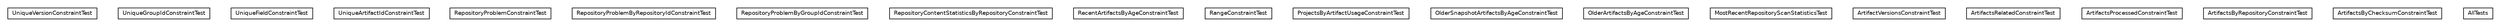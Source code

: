 #!/usr/local/bin/dot
#
# Class diagram 
# Generated by UmlGraph version 4.6 (http://www.spinellis.gr/sw/umlgraph)
#

digraph G {
	edge [fontname="Helvetica",fontsize=10,labelfontname="Helvetica",labelfontsize=10];
	node [fontname="Helvetica",fontsize=10,shape=plaintext];
	// org.apache.maven.archiva.database.constraints.UniqueVersionConstraintTest
	c4245 [label=<<table border="0" cellborder="1" cellspacing="0" cellpadding="2" port="p" href="./UniqueVersionConstraintTest.html">
		<tr><td><table border="0" cellspacing="0" cellpadding="1">
			<tr><td> UniqueVersionConstraintTest </td></tr>
		</table></td></tr>
		</table>>, fontname="Helvetica", fontcolor="black", fontsize=9.0];
	// org.apache.maven.archiva.database.constraints.UniqueGroupIdConstraintTest
	c4246 [label=<<table border="0" cellborder="1" cellspacing="0" cellpadding="2" port="p" href="./UniqueGroupIdConstraintTest.html">
		<tr><td><table border="0" cellspacing="0" cellpadding="1">
			<tr><td> UniqueGroupIdConstraintTest </td></tr>
		</table></td></tr>
		</table>>, fontname="Helvetica", fontcolor="black", fontsize=9.0];
	// org.apache.maven.archiva.database.constraints.UniqueFieldConstraintTest
	c4247 [label=<<table border="0" cellborder="1" cellspacing="0" cellpadding="2" port="p" href="./UniqueFieldConstraintTest.html">
		<tr><td><table border="0" cellspacing="0" cellpadding="1">
			<tr><td> UniqueFieldConstraintTest </td></tr>
		</table></td></tr>
		</table>>, fontname="Helvetica", fontcolor="black", fontsize=9.0];
	// org.apache.maven.archiva.database.constraints.UniqueArtifactIdConstraintTest
	c4248 [label=<<table border="0" cellborder="1" cellspacing="0" cellpadding="2" port="p" href="./UniqueArtifactIdConstraintTest.html">
		<tr><td><table border="0" cellspacing="0" cellpadding="1">
			<tr><td> UniqueArtifactIdConstraintTest </td></tr>
		</table></td></tr>
		</table>>, fontname="Helvetica", fontcolor="black", fontsize=9.0];
	// org.apache.maven.archiva.database.constraints.RepositoryProblemConstraintTest
	c4249 [label=<<table border="0" cellborder="1" cellspacing="0" cellpadding="2" port="p" href="./RepositoryProblemConstraintTest.html">
		<tr><td><table border="0" cellspacing="0" cellpadding="1">
			<tr><td> RepositoryProblemConstraintTest </td></tr>
		</table></td></tr>
		</table>>, fontname="Helvetica", fontcolor="black", fontsize=9.0];
	// org.apache.maven.archiva.database.constraints.RepositoryProblemByRepositoryIdConstraintTest
	c4250 [label=<<table border="0" cellborder="1" cellspacing="0" cellpadding="2" port="p" href="./RepositoryProblemByRepositoryIdConstraintTest.html">
		<tr><td><table border="0" cellspacing="0" cellpadding="1">
			<tr><td> RepositoryProblemByRepositoryIdConstraintTest </td></tr>
		</table></td></tr>
		</table>>, fontname="Helvetica", fontcolor="black", fontsize=9.0];
	// org.apache.maven.archiva.database.constraints.RepositoryProblemByGroupIdConstraintTest
	c4251 [label=<<table border="0" cellborder="1" cellspacing="0" cellpadding="2" port="p" href="./RepositoryProblemByGroupIdConstraintTest.html">
		<tr><td><table border="0" cellspacing="0" cellpadding="1">
			<tr><td> RepositoryProblemByGroupIdConstraintTest </td></tr>
		</table></td></tr>
		</table>>, fontname="Helvetica", fontcolor="black", fontsize=9.0];
	// org.apache.maven.archiva.database.constraints.RepositoryContentStatisticsByRepositoryConstraintTest
	c4252 [label=<<table border="0" cellborder="1" cellspacing="0" cellpadding="2" port="p" href="./RepositoryContentStatisticsByRepositoryConstraintTest.html">
		<tr><td><table border="0" cellspacing="0" cellpadding="1">
			<tr><td> RepositoryContentStatisticsByRepositoryConstraintTest </td></tr>
		</table></td></tr>
		</table>>, fontname="Helvetica", fontcolor="black", fontsize=9.0];
	// org.apache.maven.archiva.database.constraints.RecentArtifactsByAgeConstraintTest
	c4253 [label=<<table border="0" cellborder="1" cellspacing="0" cellpadding="2" port="p" href="./RecentArtifactsByAgeConstraintTest.html">
		<tr><td><table border="0" cellspacing="0" cellpadding="1">
			<tr><td> RecentArtifactsByAgeConstraintTest </td></tr>
		</table></td></tr>
		</table>>, fontname="Helvetica", fontcolor="black", fontsize=9.0];
	// org.apache.maven.archiva.database.constraints.RangeConstraintTest
	c4254 [label=<<table border="0" cellborder="1" cellspacing="0" cellpadding="2" port="p" href="./RangeConstraintTest.html">
		<tr><td><table border="0" cellspacing="0" cellpadding="1">
			<tr><td> RangeConstraintTest </td></tr>
		</table></td></tr>
		</table>>, fontname="Helvetica", fontcolor="black", fontsize=9.0];
	// org.apache.maven.archiva.database.constraints.ProjectsByArtifactUsageConstraintTest
	c4255 [label=<<table border="0" cellborder="1" cellspacing="0" cellpadding="2" port="p" href="./ProjectsByArtifactUsageConstraintTest.html">
		<tr><td><table border="0" cellspacing="0" cellpadding="1">
			<tr><td> ProjectsByArtifactUsageConstraintTest </td></tr>
		</table></td></tr>
		</table>>, fontname="Helvetica", fontcolor="black", fontsize=9.0];
	// org.apache.maven.archiva.database.constraints.OlderSnapshotArtifactsByAgeConstraintTest
	c4256 [label=<<table border="0" cellborder="1" cellspacing="0" cellpadding="2" port="p" href="./OlderSnapshotArtifactsByAgeConstraintTest.html">
		<tr><td><table border="0" cellspacing="0" cellpadding="1">
			<tr><td> OlderSnapshotArtifactsByAgeConstraintTest </td></tr>
		</table></td></tr>
		</table>>, fontname="Helvetica", fontcolor="black", fontsize=9.0];
	// org.apache.maven.archiva.database.constraints.OlderArtifactsByAgeConstraintTest
	c4257 [label=<<table border="0" cellborder="1" cellspacing="0" cellpadding="2" port="p" href="./OlderArtifactsByAgeConstraintTest.html">
		<tr><td><table border="0" cellspacing="0" cellpadding="1">
			<tr><td> OlderArtifactsByAgeConstraintTest </td></tr>
		</table></td></tr>
		</table>>, fontname="Helvetica", fontcolor="black", fontsize=9.0];
	// org.apache.maven.archiva.database.constraints.MostRecentRepositoryScanStatisticsTest
	c4258 [label=<<table border="0" cellborder="1" cellspacing="0" cellpadding="2" port="p" href="./MostRecentRepositoryScanStatisticsTest.html">
		<tr><td><table border="0" cellspacing="0" cellpadding="1">
			<tr><td> MostRecentRepositoryScanStatisticsTest </td></tr>
		</table></td></tr>
		</table>>, fontname="Helvetica", fontcolor="black", fontsize=9.0];
	// org.apache.maven.archiva.database.constraints.ArtifactVersionsConstraintTest
	c4259 [label=<<table border="0" cellborder="1" cellspacing="0" cellpadding="2" port="p" href="./ArtifactVersionsConstraintTest.html">
		<tr><td><table border="0" cellspacing="0" cellpadding="1">
			<tr><td> ArtifactVersionsConstraintTest </td></tr>
		</table></td></tr>
		</table>>, fontname="Helvetica", fontcolor="black", fontsize=9.0];
	// org.apache.maven.archiva.database.constraints.ArtifactsRelatedConstraintTest
	c4260 [label=<<table border="0" cellborder="1" cellspacing="0" cellpadding="2" port="p" href="./ArtifactsRelatedConstraintTest.html">
		<tr><td><table border="0" cellspacing="0" cellpadding="1">
			<tr><td> ArtifactsRelatedConstraintTest </td></tr>
		</table></td></tr>
		</table>>, fontname="Helvetica", fontcolor="black", fontsize=9.0];
	// org.apache.maven.archiva.database.constraints.ArtifactsProcessedConstraintTest
	c4261 [label=<<table border="0" cellborder="1" cellspacing="0" cellpadding="2" port="p" href="./ArtifactsProcessedConstraintTest.html">
		<tr><td><table border="0" cellspacing="0" cellpadding="1">
			<tr><td> ArtifactsProcessedConstraintTest </td></tr>
		</table></td></tr>
		</table>>, fontname="Helvetica", fontcolor="black", fontsize=9.0];
	// org.apache.maven.archiva.database.constraints.ArtifactsByRepositoryConstraintTest
	c4262 [label=<<table border="0" cellborder="1" cellspacing="0" cellpadding="2" port="p" href="./ArtifactsByRepositoryConstraintTest.html">
		<tr><td><table border="0" cellspacing="0" cellpadding="1">
			<tr><td> ArtifactsByRepositoryConstraintTest </td></tr>
		</table></td></tr>
		</table>>, fontname="Helvetica", fontcolor="black", fontsize=9.0];
	// org.apache.maven.archiva.database.constraints.ArtifactsByChecksumConstraintTest
	c4263 [label=<<table border="0" cellborder="1" cellspacing="0" cellpadding="2" port="p" href="./ArtifactsByChecksumConstraintTest.html">
		<tr><td><table border="0" cellspacing="0" cellpadding="1">
			<tr><td> ArtifactsByChecksumConstraintTest </td></tr>
		</table></td></tr>
		</table>>, fontname="Helvetica", fontcolor="black", fontsize=9.0];
	// org.apache.maven.archiva.database.constraints.AllTests
	c4264 [label=<<table border="0" cellborder="1" cellspacing="0" cellpadding="2" port="p" href="./AllTests.html">
		<tr><td><table border="0" cellspacing="0" cellpadding="1">
			<tr><td> AllTests </td></tr>
		</table></td></tr>
		</table>>, fontname="Helvetica", fontcolor="black", fontsize=9.0];
}

